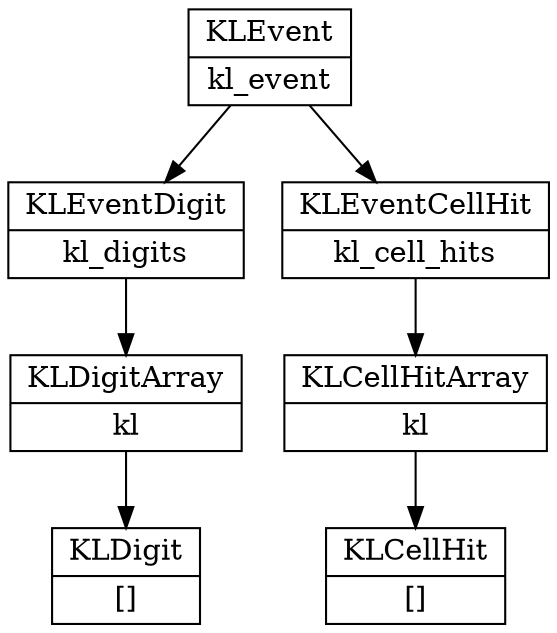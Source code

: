 // generate using "dot kl_datastructure.dot -Tpdf -o kl_datastructure.pdf"

digraph G {
  node [shape=record];
  kl_event [shape=record, label="{KLEvent|kl_event}"]
      kl_event_item_kl_digits [shape=record, label="{KLEventDigit|kl_digits}"]
        kl_event_item_kl_digits_kl [shape=record, label="{KLDigitArray|kl}"]
        kl_event_item_kl_digits_kl_array_item [shape=record, label="{KLDigit|[]}"]
      kl_event_item_kl_cell_hits [shape=record, label="{KLEventCellHit|kl_cell_hits}"]
        kl_event_item_kl_cell_hits_kl [shape=record, label="{KLCellHitArray|kl}"]
        kl_event_item_kl_cell_hits_kl_array_item [shape=record, label="{KLCellHit|[]}"]
      kl_event -> kl_event_item_kl_digits
      kl_event_item_kl_digits -> kl_event_item_kl_digits_kl
        kl_event_item_kl_digits_kl -> kl_event_item_kl_digits_kl_array_item
      kl_event -> kl_event_item_kl_cell_hits
      kl_event_item_kl_cell_hits -> kl_event_item_kl_cell_hits_kl
        kl_event_item_kl_cell_hits_kl -> kl_event_item_kl_cell_hits_kl_array_item
}

